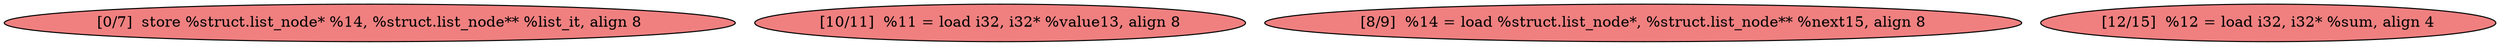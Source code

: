 
digraph G {


node225 [fillcolor=lightcoral,label="[0/7]  store %struct.list_node* %14, %struct.list_node** %list_it, align 8",shape=ellipse,style=filled ]
node223 [fillcolor=lightcoral,label="[10/11]  %11 = load i32, i32* %value13, align 8",shape=ellipse,style=filled ]
node226 [fillcolor=lightcoral,label="[8/9]  %14 = load %struct.list_node*, %struct.list_node** %next15, align 8",shape=ellipse,style=filled ]
node224 [fillcolor=lightcoral,label="[12/15]  %12 = load i32, i32* %sum, align 4",shape=ellipse,style=filled ]



}

